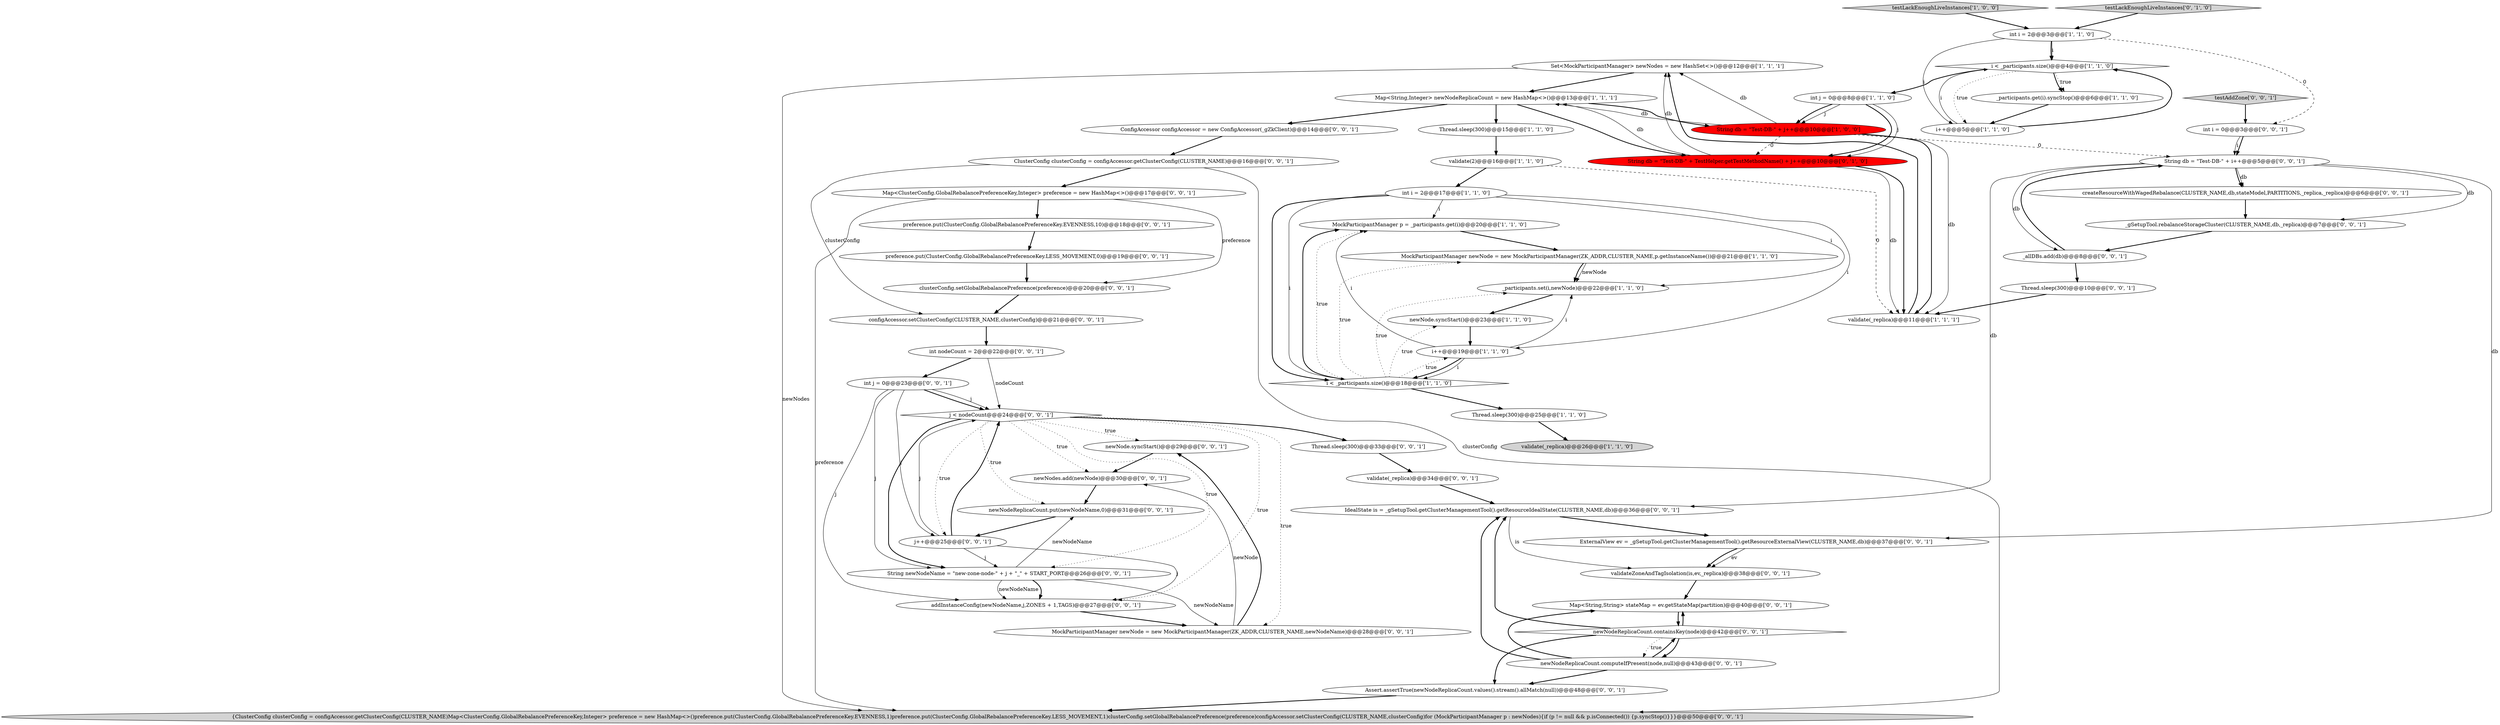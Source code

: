 digraph {
49 [style = filled, label = "int nodeCount = 2@@@22@@@['0', '0', '1']", fillcolor = white, shape = ellipse image = "AAA0AAABBB3BBB"];
54 [style = filled, label = "testAddZone['0', '0', '1']", fillcolor = lightgray, shape = diamond image = "AAA0AAABBB3BBB"];
22 [style = filled, label = "String db = \"Test-DB-\" + TestHelper.getTestMethodName() + j++@@@10@@@['0', '1', '0']", fillcolor = red, shape = ellipse image = "AAA1AAABBB2BBB"];
41 [style = filled, label = "Assert.assertTrue(newNodeReplicaCount.values().stream().allMatch(null))@@@48@@@['0', '0', '1']", fillcolor = white, shape = ellipse image = "AAA0AAABBB3BBB"];
53 [style = filled, label = "String db = \"Test-DB-\" + i++@@@5@@@['0', '0', '1']", fillcolor = white, shape = ellipse image = "AAA0AAABBB3BBB"];
45 [style = filled, label = "Map<String,String> stateMap = ev.getStateMap(partition)@@@40@@@['0', '0', '1']", fillcolor = white, shape = ellipse image = "AAA0AAABBB3BBB"];
56 [style = filled, label = "_allDBs.add(db)@@@8@@@['0', '0', '1']", fillcolor = white, shape = ellipse image = "AAA0AAABBB3BBB"];
6 [style = filled, label = "int j = 0@@@8@@@['1', '1', '0']", fillcolor = white, shape = ellipse image = "AAA0AAABBB1BBB"];
15 [style = filled, label = "i < _participants.size()@@@4@@@['1', '1', '0']", fillcolor = white, shape = diamond image = "AAA0AAABBB1BBB"];
5 [style = filled, label = "_participants.get(i).syncStop()@@@6@@@['1', '1', '0']", fillcolor = white, shape = ellipse image = "AAA0AAABBB1BBB"];
38 [style = filled, label = "Thread.sleep(300)@@@10@@@['0', '0', '1']", fillcolor = white, shape = ellipse image = "AAA0AAABBB3BBB"];
13 [style = filled, label = "int i = 2@@@17@@@['1', '1', '0']", fillcolor = white, shape = ellipse image = "AAA0AAABBB1BBB"];
51 [style = filled, label = "Thread.sleep(300)@@@33@@@['0', '0', '1']", fillcolor = white, shape = ellipse image = "AAA0AAABBB3BBB"];
30 [style = filled, label = "IdealState is = _gSetupTool.getClusterManagementTool().getResourceIdealState(CLUSTER_NAME,db)@@@36@@@['0', '0', '1']", fillcolor = white, shape = ellipse image = "AAA0AAABBB3BBB"];
12 [style = filled, label = "validate(2)@@@16@@@['1', '1', '0']", fillcolor = white, shape = ellipse image = "AAA0AAABBB1BBB"];
24 [style = filled, label = "validate(_replica)@@@34@@@['0', '0', '1']", fillcolor = white, shape = ellipse image = "AAA0AAABBB3BBB"];
32 [style = filled, label = "_gSetupTool.rebalanceStorageCluster(CLUSTER_NAME,db,_replica)@@@7@@@['0', '0', '1']", fillcolor = white, shape = ellipse image = "AAA0AAABBB3BBB"];
20 [style = filled, label = "MockParticipantManager newNode = new MockParticipantManager(ZK_ADDR,CLUSTER_NAME,p.getInstanceName())@@@21@@@['1', '1', '0']", fillcolor = white, shape = ellipse image = "AAA0AAABBB1BBB"];
39 [style = filled, label = "ExternalView ev = _gSetupTool.getClusterManagementTool().getResourceExternalView(CLUSTER_NAME,db)@@@37@@@['0', '0', '1']", fillcolor = white, shape = ellipse image = "AAA0AAABBB3BBB"];
43 [style = filled, label = "newNode.syncStart()@@@29@@@['0', '0', '1']", fillcolor = white, shape = ellipse image = "AAA0AAABBB3BBB"];
1 [style = filled, label = "Set<MockParticipantManager> newNodes = new HashSet<>()@@@12@@@['1', '1', '1']", fillcolor = white, shape = ellipse image = "AAA0AAABBB1BBB"];
50 [style = filled, label = "createResourceWithWagedRebalance(CLUSTER_NAME,db,stateModel,PARTITIONS,_replica,_replica)@@@6@@@['0', '0', '1']", fillcolor = white, shape = ellipse image = "AAA0AAABBB3BBB"];
7 [style = filled, label = "int i = 2@@@3@@@['1', '1', '0']", fillcolor = white, shape = ellipse image = "AAA0AAABBB1BBB"];
3 [style = filled, label = "MockParticipantManager p = _participants.get(i)@@@20@@@['1', '1', '0']", fillcolor = white, shape = ellipse image = "AAA0AAABBB1BBB"];
14 [style = filled, label = "validate(_replica)@@@11@@@['1', '1', '1']", fillcolor = white, shape = ellipse image = "AAA0AAABBB1BBB"];
33 [style = filled, label = "newNodeReplicaCount.computeIfPresent(node,null)@@@43@@@['0', '0', '1']", fillcolor = white, shape = ellipse image = "AAA0AAABBB3BBB"];
31 [style = filled, label = "newNodeReplicaCount.containsKey(node)@@@42@@@['0', '0', '1']", fillcolor = white, shape = diamond image = "AAA0AAABBB3BBB"];
10 [style = filled, label = "Map<String,Integer> newNodeReplicaCount = new HashMap<>()@@@13@@@['1', '1', '1']", fillcolor = white, shape = ellipse image = "AAA0AAABBB1BBB"];
11 [style = filled, label = "testLackEnoughLiveInstances['1', '0', '0']", fillcolor = lightgray, shape = diamond image = "AAA0AAABBB1BBB"];
48 [style = filled, label = "newNodeReplicaCount.put(newNodeName,0)@@@31@@@['0', '0', '1']", fillcolor = white, shape = ellipse image = "AAA0AAABBB3BBB"];
4 [style = filled, label = "i++@@@5@@@['1', '1', '0']", fillcolor = white, shape = ellipse image = "AAA0AAABBB1BBB"];
29 [style = filled, label = "ConfigAccessor configAccessor = new ConfigAccessor(_gZkClient)@@@14@@@['0', '0', '1']", fillcolor = white, shape = ellipse image = "AAA0AAABBB3BBB"];
34 [style = filled, label = "MockParticipantManager newNode = new MockParticipantManager(ZK_ADDR,CLUSTER_NAME,newNodeName)@@@28@@@['0', '0', '1']", fillcolor = white, shape = ellipse image = "AAA0AAABBB3BBB"];
28 [style = filled, label = "clusterConfig.setGlobalRebalancePreference(preference)@@@20@@@['0', '0', '1']", fillcolor = white, shape = ellipse image = "AAA0AAABBB3BBB"];
44 [style = filled, label = "newNodes.add(newNode)@@@30@@@['0', '0', '1']", fillcolor = white, shape = ellipse image = "AAA0AAABBB3BBB"];
46 [style = filled, label = "ClusterConfig clusterConfig = configAccessor.getClusterConfig(CLUSTER_NAME)@@@16@@@['0', '0', '1']", fillcolor = white, shape = ellipse image = "AAA0AAABBB3BBB"];
42 [style = filled, label = "configAccessor.setClusterConfig(CLUSTER_NAME,clusterConfig)@@@21@@@['0', '0', '1']", fillcolor = white, shape = ellipse image = "AAA0AAABBB3BBB"];
40 [style = filled, label = "String newNodeName = \"new-zone-node-\" + j + \"_\" + START_PORT@@@26@@@['0', '0', '1']", fillcolor = white, shape = ellipse image = "AAA0AAABBB3BBB"];
16 [style = filled, label = "String db = \"Test-DB-\" + j++@@@10@@@['1', '0', '0']", fillcolor = red, shape = ellipse image = "AAA1AAABBB1BBB"];
35 [style = filled, label = "j < nodeCount@@@24@@@['0', '0', '1']", fillcolor = white, shape = diamond image = "AAA0AAABBB3BBB"];
37 [style = filled, label = "j++@@@25@@@['0', '0', '1']", fillcolor = white, shape = ellipse image = "AAA0AAABBB3BBB"];
36 [style = filled, label = "int i = 0@@@3@@@['0', '0', '1']", fillcolor = white, shape = ellipse image = "AAA0AAABBB3BBB"];
23 [style = filled, label = "int j = 0@@@23@@@['0', '0', '1']", fillcolor = white, shape = ellipse image = "AAA0AAABBB3BBB"];
26 [style = filled, label = "{ClusterConfig clusterConfig = configAccessor.getClusterConfig(CLUSTER_NAME)Map<ClusterConfig.GlobalRebalancePreferenceKey,Integer> preference = new HashMap<>()preference.put(ClusterConfig.GlobalRebalancePreferenceKey.EVENNESS,1)preference.put(ClusterConfig.GlobalRebalancePreferenceKey.LESS_MOVEMENT,1)clusterConfig.setGlobalRebalancePreference(preference)configAccessor.setClusterConfig(CLUSTER_NAME,clusterConfig)for (MockParticipantManager p : newNodes){if (p != null && p.isConnected()) {p.syncStop()}}}@@@50@@@['0', '0', '1']", fillcolor = lightgray, shape = ellipse image = "AAA0AAABBB3BBB"];
2 [style = filled, label = "Thread.sleep(300)@@@15@@@['1', '1', '0']", fillcolor = white, shape = ellipse image = "AAA0AAABBB1BBB"];
18 [style = filled, label = "i++@@@19@@@['1', '1', '0']", fillcolor = white, shape = ellipse image = "AAA0AAABBB1BBB"];
19 [style = filled, label = "i < _participants.size()@@@18@@@['1', '1', '0']", fillcolor = white, shape = diamond image = "AAA0AAABBB1BBB"];
21 [style = filled, label = "testLackEnoughLiveInstances['0', '1', '0']", fillcolor = lightgray, shape = diamond image = "AAA0AAABBB2BBB"];
9 [style = filled, label = "Thread.sleep(300)@@@25@@@['1', '1', '0']", fillcolor = white, shape = ellipse image = "AAA0AAABBB1BBB"];
0 [style = filled, label = "_participants.set(i,newNode)@@@22@@@['1', '1', '0']", fillcolor = white, shape = ellipse image = "AAA0AAABBB1BBB"];
17 [style = filled, label = "validate(_replica)@@@26@@@['1', '1', '0']", fillcolor = lightgray, shape = ellipse image = "AAA0AAABBB1BBB"];
25 [style = filled, label = "preference.put(ClusterConfig.GlobalRebalancePreferenceKey.EVENNESS,10)@@@18@@@['0', '0', '1']", fillcolor = white, shape = ellipse image = "AAA0AAABBB3BBB"];
47 [style = filled, label = "preference.put(ClusterConfig.GlobalRebalancePreferenceKey.LESS_MOVEMENT,0)@@@19@@@['0', '0', '1']", fillcolor = white, shape = ellipse image = "AAA0AAABBB3BBB"];
8 [style = filled, label = "newNode.syncStart()@@@23@@@['1', '1', '0']", fillcolor = white, shape = ellipse image = "AAA0AAABBB1BBB"];
27 [style = filled, label = "validateZoneAndTagIsolation(is,ev,_replica)@@@38@@@['0', '0', '1']", fillcolor = white, shape = ellipse image = "AAA0AAABBB3BBB"];
52 [style = filled, label = "Map<ClusterConfig.GlobalRebalancePreferenceKey,Integer> preference = new HashMap<>()@@@17@@@['0', '0', '1']", fillcolor = white, shape = ellipse image = "AAA0AAABBB3BBB"];
55 [style = filled, label = "addInstanceConfig(newNodeName,j,ZONES + 1,TAGS)@@@27@@@['0', '0', '1']", fillcolor = white, shape = ellipse image = "AAA0AAABBB3BBB"];
50->32 [style = bold, label=""];
53->32 [style = solid, label="db"];
53->50 [style = solid, label="db"];
39->27 [style = solid, label="ev"];
6->22 [style = bold, label=""];
51->24 [style = bold, label=""];
36->53 [style = bold, label=""];
20->0 [style = bold, label=""];
4->15 [style = bold, label=""];
40->55 [style = bold, label=""];
6->16 [style = solid, label="j"];
40->55 [style = solid, label="newNodeName"];
53->39 [style = solid, label="db"];
7->15 [style = solid, label="i"];
45->31 [style = bold, label=""];
7->4 [style = solid, label="i"];
37->40 [style = solid, label="j"];
24->30 [style = bold, label=""];
12->14 [style = dashed, label="0"];
19->9 [style = bold, label=""];
4->15 [style = solid, label="i"];
40->48 [style = solid, label="newNodeName"];
6->22 [style = solid, label="j"];
29->46 [style = bold, label=""];
27->45 [style = bold, label=""];
31->30 [style = bold, label=""];
0->8 [style = bold, label=""];
55->34 [style = bold, label=""];
16->14 [style = bold, label=""];
33->45 [style = bold, label=""];
46->42 [style = solid, label="clusterConfig"];
37->55 [style = solid, label="j"];
35->37 [style = dotted, label="true"];
28->42 [style = bold, label=""];
1->26 [style = solid, label="newNodes"];
43->44 [style = bold, label=""];
56->53 [style = bold, label=""];
19->3 [style = bold, label=""];
30->27 [style = solid, label="is"];
22->14 [style = solid, label="db"];
16->14 [style = solid, label="db"];
32->56 [style = bold, label=""];
13->3 [style = solid, label="i"];
13->0 [style = solid, label="i"];
37->35 [style = solid, label="j"];
56->38 [style = bold, label=""];
25->47 [style = bold, label=""];
48->37 [style = bold, label=""];
20->0 [style = solid, label="newNode"];
8->18 [style = bold, label=""];
52->26 [style = solid, label="preference"];
47->28 [style = bold, label=""];
18->19 [style = bold, label=""];
9->17 [style = bold, label=""];
33->41 [style = bold, label=""];
53->56 [style = solid, label="db"];
31->33 [style = dotted, label="true"];
18->3 [style = solid, label="i"];
23->35 [style = bold, label=""];
35->44 [style = dotted, label="true"];
13->18 [style = solid, label="i"];
35->40 [style = bold, label=""];
49->35 [style = solid, label="nodeCount"];
23->35 [style = solid, label="j"];
19->3 [style = dotted, label="true"];
19->0 [style = dotted, label="true"];
31->33 [style = bold, label=""];
35->48 [style = dotted, label="true"];
31->41 [style = bold, label=""];
33->30 [style = bold, label=""];
21->7 [style = bold, label=""];
16->1 [style = solid, label="db"];
10->2 [style = bold, label=""];
35->55 [style = dotted, label="true"];
22->14 [style = bold, label=""];
22->10 [style = solid, label="db"];
35->51 [style = bold, label=""];
34->44 [style = solid, label="newNode"];
16->22 [style = dashed, label="0"];
15->5 [style = dotted, label="true"];
22->1 [style = solid, label="db"];
35->40 [style = dotted, label="true"];
19->18 [style = dotted, label="true"];
46->26 [style = solid, label="clusterConfig"];
49->23 [style = bold, label=""];
16->10 [style = solid, label="db"];
16->53 [style = dashed, label="0"];
19->8 [style = dotted, label="true"];
53->50 [style = bold, label=""];
12->13 [style = bold, label=""];
13->19 [style = bold, label=""];
10->16 [style = bold, label=""];
54->36 [style = bold, label=""];
52->28 [style = solid, label="preference"];
18->19 [style = solid, label="i"];
5->4 [style = bold, label=""];
7->15 [style = bold, label=""];
37->35 [style = bold, label=""];
35->43 [style = dotted, label="true"];
34->43 [style = bold, label=""];
10->22 [style = bold, label=""];
53->30 [style = solid, label="db"];
23->40 [style = solid, label="j"];
19->20 [style = dotted, label="true"];
18->0 [style = solid, label="i"];
23->55 [style = solid, label="j"];
15->6 [style = bold, label=""];
39->27 [style = bold, label=""];
46->52 [style = bold, label=""];
15->4 [style = dotted, label="true"];
15->5 [style = bold, label=""];
23->37 [style = solid, label="j"];
14->1 [style = bold, label=""];
2->12 [style = bold, label=""];
38->14 [style = bold, label=""];
3->20 [style = bold, label=""];
13->19 [style = solid, label="i"];
52->25 [style = bold, label=""];
10->29 [style = bold, label=""];
6->16 [style = bold, label=""];
44->48 [style = bold, label=""];
30->39 [style = bold, label=""];
33->31 [style = bold, label=""];
35->34 [style = dotted, label="true"];
42->49 [style = bold, label=""];
41->26 [style = bold, label=""];
36->53 [style = solid, label="i"];
1->10 [style = bold, label=""];
40->34 [style = solid, label="newNodeName"];
31->45 [style = bold, label=""];
7->36 [style = dashed, label="0"];
11->7 [style = bold, label=""];
}
